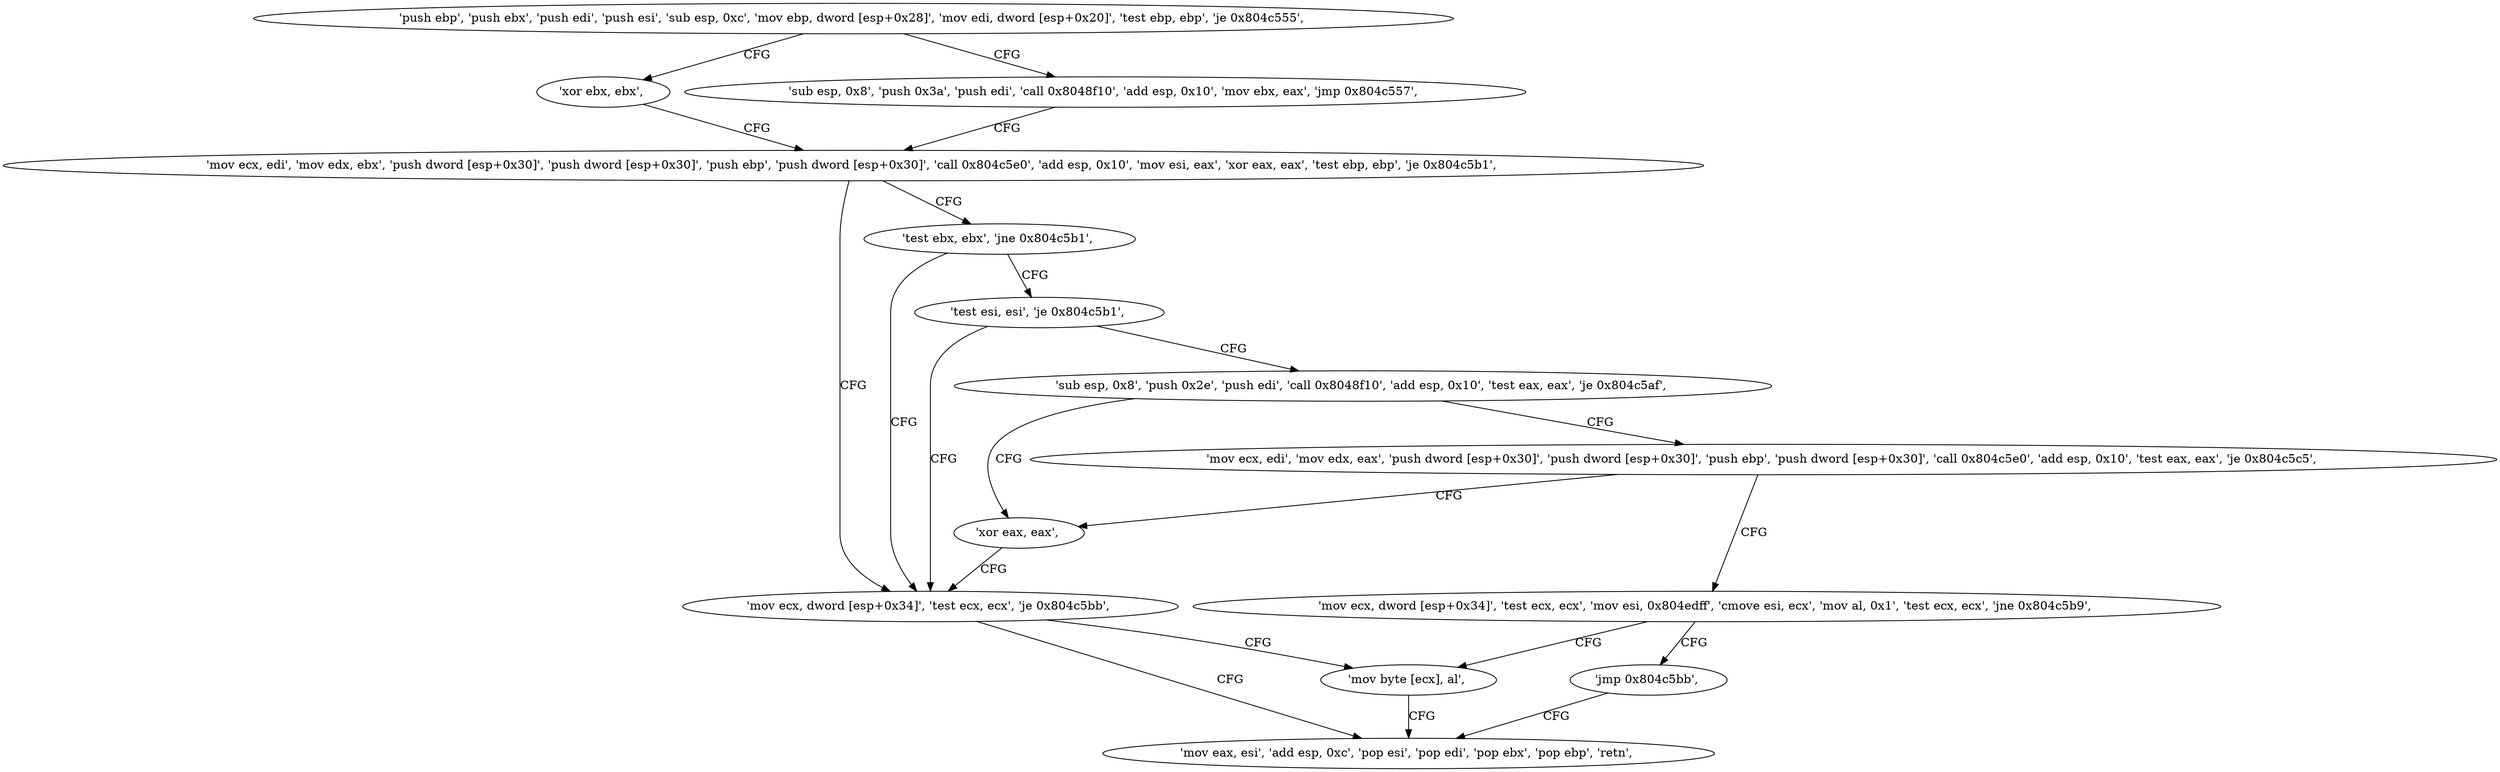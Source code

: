 digraph "func" {
"134530352" [label = "'push ebp', 'push ebx', 'push edi', 'push esi', 'sub esp, 0xc', 'mov ebp, dword [esp+0x28]', 'mov edi, dword [esp+0x20]', 'test ebp, ebp', 'je 0x804c555', " ]
"134530389" [label = "'xor ebx, ebx', " ]
"134530371" [label = "'sub esp, 0x8', 'push 0x3a', 'push edi', 'call 0x8048f10', 'add esp, 0x10', 'mov ebx, eax', 'jmp 0x804c557', " ]
"134530391" [label = "'mov ecx, edi', 'mov edx, ebx', 'push dword [esp+0x30]', 'push dword [esp+0x30]', 'push ebp', 'push dword [esp+0x30]', 'call 0x804c5e0', 'add esp, 0x10', 'mov esi, eax', 'xor eax, eax', 'test ebp, ebp', 'je 0x804c5b1', " ]
"134530481" [label = "'mov ecx, dword [esp+0x34]', 'test ecx, ecx', 'je 0x804c5bb', " ]
"134530491" [label = "'mov eax, esi', 'add esp, 0xc', 'pop esi', 'pop edi', 'pop ebx', 'pop ebp', 'retn', " ]
"134530489" [label = "'mov byte [ecx], al', " ]
"134530424" [label = "'test ebx, ebx', 'jne 0x804c5b1', " ]
"134530428" [label = "'test esi, esi', 'je 0x804c5b1', " ]
"134530432" [label = "'sub esp, 0x8', 'push 0x2e', 'push edi', 'call 0x8048f10', 'add esp, 0x10', 'test eax, eax', 'je 0x804c5af', " ]
"134530479" [label = "'xor eax, eax', " ]
"134530450" [label = "'mov ecx, edi', 'mov edx, eax', 'push dword [esp+0x30]', 'push dword [esp+0x30]', 'push ebp', 'push dword [esp+0x30]', 'call 0x804c5e0', 'add esp, 0x10', 'test eax, eax', 'je 0x804c5c5', " ]
"134530501" [label = "'mov ecx, dword [esp+0x34]', 'test ecx, ecx', 'mov esi, 0x804edff', 'cmove esi, ecx', 'mov al, 0x1', 'test ecx, ecx', 'jne 0x804c5b9', " ]
"134530521" [label = "'jmp 0x804c5bb', " ]
"134530352" -> "134530389" [ label = "CFG" ]
"134530352" -> "134530371" [ label = "CFG" ]
"134530389" -> "134530391" [ label = "CFG" ]
"134530371" -> "134530391" [ label = "CFG" ]
"134530391" -> "134530481" [ label = "CFG" ]
"134530391" -> "134530424" [ label = "CFG" ]
"134530481" -> "134530491" [ label = "CFG" ]
"134530481" -> "134530489" [ label = "CFG" ]
"134530489" -> "134530491" [ label = "CFG" ]
"134530424" -> "134530481" [ label = "CFG" ]
"134530424" -> "134530428" [ label = "CFG" ]
"134530428" -> "134530481" [ label = "CFG" ]
"134530428" -> "134530432" [ label = "CFG" ]
"134530432" -> "134530479" [ label = "CFG" ]
"134530432" -> "134530450" [ label = "CFG" ]
"134530479" -> "134530481" [ label = "CFG" ]
"134530450" -> "134530501" [ label = "CFG" ]
"134530450" -> "134530479" [ label = "CFG" ]
"134530501" -> "134530489" [ label = "CFG" ]
"134530501" -> "134530521" [ label = "CFG" ]
"134530521" -> "134530491" [ label = "CFG" ]
}
